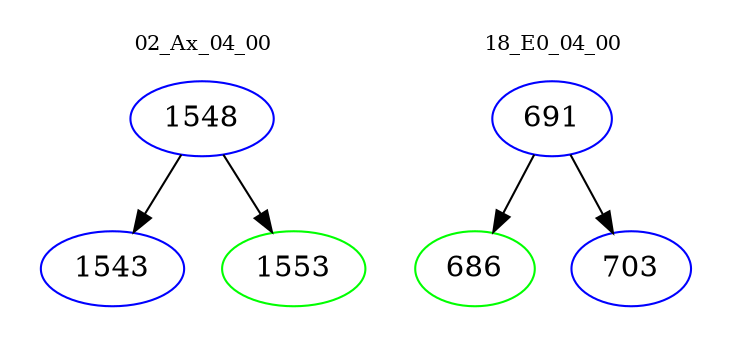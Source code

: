 digraph{
subgraph cluster_0 {
color = white
label = "02_Ax_04_00";
fontsize=10;
T0_1548 [label="1548", color="blue"]
T0_1548 -> T0_1543 [color="black"]
T0_1543 [label="1543", color="blue"]
T0_1548 -> T0_1553 [color="black"]
T0_1553 [label="1553", color="green"]
}
subgraph cluster_1 {
color = white
label = "18_E0_04_00";
fontsize=10;
T1_691 [label="691", color="blue"]
T1_691 -> T1_686 [color="black"]
T1_686 [label="686", color="green"]
T1_691 -> T1_703 [color="black"]
T1_703 [label="703", color="blue"]
}
}
